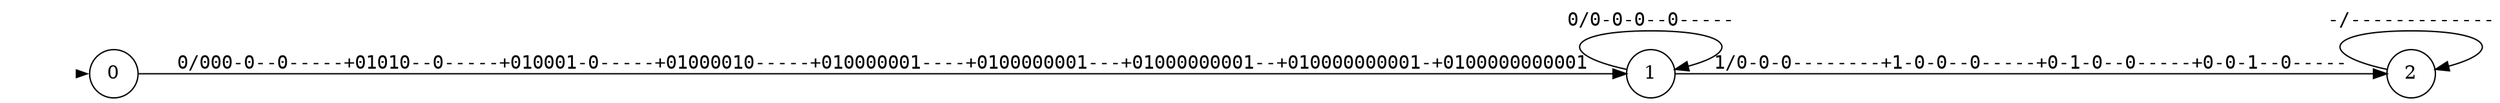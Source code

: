 digraph""{graph[rankdir=LR,ranksep=0.8,nodesep=0.2];node[shape=circle];edge[fontname=mono];init[shape=point,style=invis];0[label="0"];1[label="1"];2[label="2"];init->0[penwidth=0,tooltip="initialstate"];0->1[label="0/000-0--0-----+01010--0-----+010001-0-----+01000010-----+010000001----+0100000001---+01000000001--+010000000001-+0100000000001\l",labeltooltip="&#172;nemo/&#172;r1&#8743;&#172;r2&#8743;&#172;r3&#8743;&#172;r5&#8743;&#172;r8&#8744;&#172;r1&#8743;r2&#8743;&#172;r3&#8743;r4&#8743;&#172;r5&#8743;&#172;r8&#8744;&#172;r1&#8743;r2&#8743;&#172;r3&#8743;&#172;r4&#8743;&#172;r5&#8743;r6&#8743;&#172;r8&#8744;&#172;r1&#8743;r2&#8743;&#172;r3&#8743;&#172;r4&#8743;&#172;r5&#8743;&#172;r6&#8743;r7&#8743;&#172;r8&#8744;&#172;r1&#8743;r2&#8743;&#172;r3&#8743;&#172;r4&#8743;&#172;r5&#8743;&#172;r6&#8743;&#172;r7&#8743;&#172;r8&#8743;r9&#8744;&#172;r1&#8743;r2&#8743;&#172;r3&#8743;&#172;r4&#8743;&#172;r5&#8743;&#172;r6&#8743;&#172;r7&#8743;&#172;r8&#8743;&#172;r9&#8743;r10&#8744;&#172;r1&#8743;r2&#8743;&#172;r3&#8743;&#172;r4&#8743;&#172;r5&#8743;&#172;r6&#8743;&#172;r7&#8743;&#172;r8&#8743;&#172;r9&#8743;&#172;r10&#8743;r11&#8744;&#172;r1&#8743;r2&#8743;&#172;r3&#8743;&#172;r4&#8743;&#172;r5&#8743;&#172;r6&#8743;&#172;r7&#8743;&#172;r8&#8743;&#172;r9&#8743;&#172;r10&#8743;&#172;r11&#8743;r12&#8744;&#172;r1&#8743;r2&#8743;&#172;r3&#8743;&#172;r4&#8743;&#172;r5&#8743;&#172;r6&#8743;&#172;r7&#8743;&#172;r8&#8743;&#172;r9&#8743;&#172;r10&#8743;&#172;r11&#8743;&#172;r12&#8743;camera_on&#10;"];1->1[label="0/0-0-0--0-----\l",labeltooltip="&#172;nemo/&#172;r1&#8743;&#172;r3&#8743;&#172;r5&#8743;&#172;r8&#10;"];1->2[label="1/0-0-0--------+1-0-0--0-----+0-1-0--0-----+0-0-1--0-----\l",labeltooltip="nemo/&#172;r1&#8743;&#172;r3&#8743;&#172;r5&#8744;r1&#8743;&#172;r3&#8743;&#172;r5&#8743;&#172;r8&#8744;&#172;r1&#8743;r3&#8743;&#172;r5&#8743;&#172;r8&#8744;&#172;r1&#8743;&#172;r3&#8743;r5&#8743;&#172;r8&#10;"];2->2[label="-/-------------\l",labeltooltip="&#8868;/&#8868;&#10;"];}